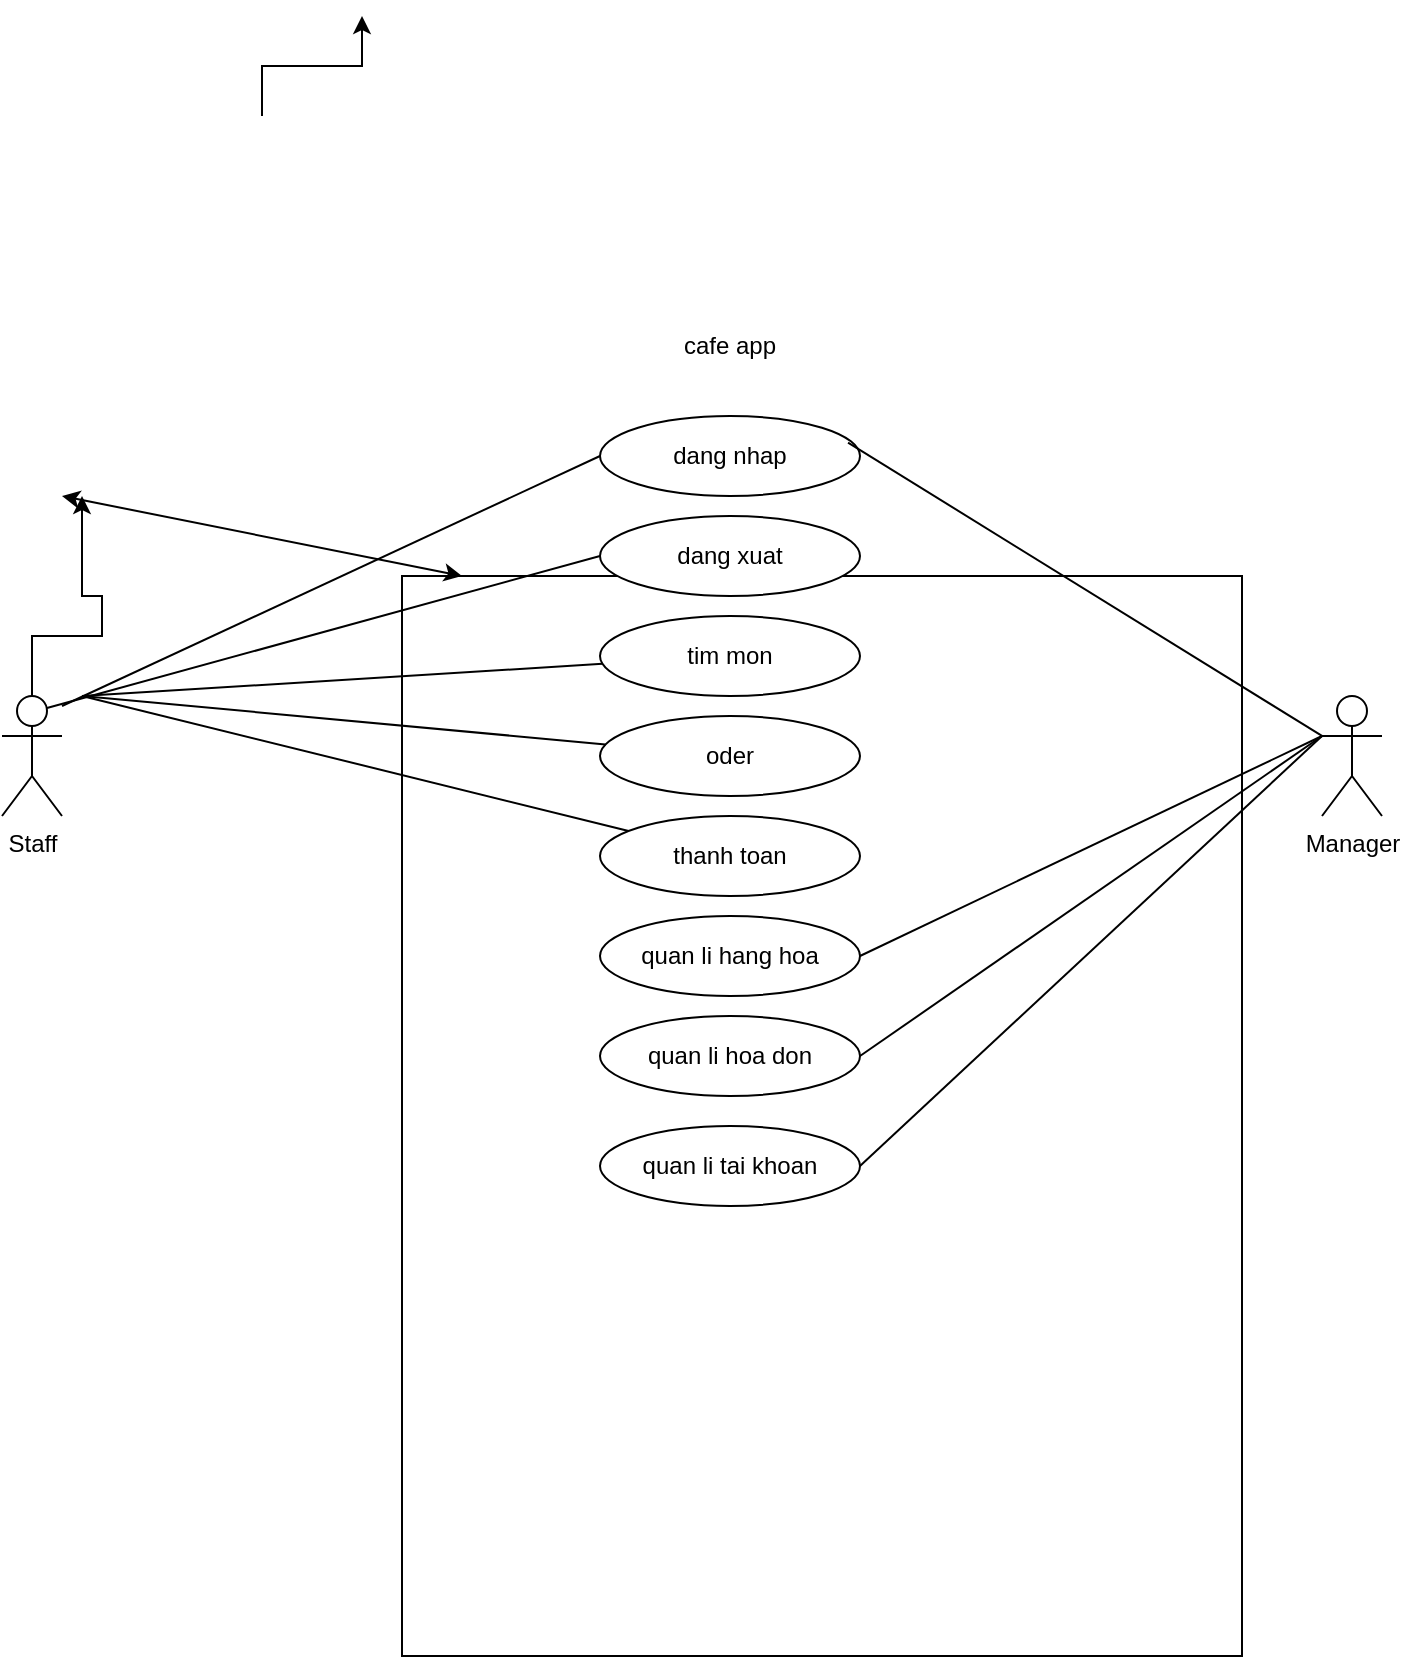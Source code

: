 <mxfile version="20.4.1" type="device"><diagram id="prtHgNgQTEPvFCAcTncT" name="Page-1"><mxGraphModel dx="1444" dy="1793" grid="1" gridSize="10" guides="1" tooltips="1" connect="1" arrows="1" fold="1" page="1" pageScale="1" pageWidth="827" pageHeight="1169" math="0" shadow="0"><root><mxCell id="0"/><mxCell id="1" parent="0"/><mxCell id="PuzMRPzUyYlG8blkbyJB-1" value="" style="rounded=0;whiteSpace=wrap;html=1;" vertex="1" parent="1"><mxGeometry x="250" y="270" width="420" height="540" as="geometry"/></mxCell><mxCell id="PuzMRPzUyYlG8blkbyJB-2" value="cafe app" style="text;html=1;strokeColor=none;fillColor=none;align=center;verticalAlign=middle;whiteSpace=wrap;rounded=0;" vertex="1" parent="1"><mxGeometry x="384" y="140" width="60" height="30" as="geometry"/></mxCell><mxCell id="PuzMRPzUyYlG8blkbyJB-31" style="edgeStyle=orthogonalEdgeStyle;rounded=0;orthogonalLoop=1;jettySize=auto;html=1;" edge="1" parent="1" source="PuzMRPzUyYlG8blkbyJB-3"><mxGeometry relative="1" as="geometry"><mxPoint x="90.0" y="230" as="targetPoint"/><Array as="points"><mxPoint x="65" y="300"/><mxPoint x="100" y="300"/><mxPoint x="100" y="280"/><mxPoint x="90" y="280"/></Array></mxGeometry></mxCell><mxCell id="PuzMRPzUyYlG8blkbyJB-3" value="Staff" style="shape=umlActor;verticalLabelPosition=bottom;verticalAlign=top;html=1;outlineConnect=0;" vertex="1" parent="1"><mxGeometry x="50" y="330" width="30" height="60" as="geometry"/></mxCell><mxCell id="PuzMRPzUyYlG8blkbyJB-4" value="Manager" style="shape=umlActor;verticalLabelPosition=bottom;verticalAlign=top;html=1;outlineConnect=0;" vertex="1" parent="1"><mxGeometry x="710" y="330" width="30" height="60" as="geometry"/></mxCell><mxCell id="PuzMRPzUyYlG8blkbyJB-7" value="dang nhap&lt;br&gt;" style="ellipse;whiteSpace=wrap;html=1;" vertex="1" parent="1"><mxGeometry x="349" y="190" width="130" height="40" as="geometry"/></mxCell><mxCell id="PuzMRPzUyYlG8blkbyJB-8" value="dang xuat" style="ellipse;whiteSpace=wrap;html=1;" vertex="1" parent="1"><mxGeometry x="349" y="240" width="130" height="40" as="geometry"/></mxCell><mxCell id="PuzMRPzUyYlG8blkbyJB-9" value="tim mon" style="ellipse;whiteSpace=wrap;html=1;" vertex="1" parent="1"><mxGeometry x="349" y="290" width="130" height="40" as="geometry"/></mxCell><mxCell id="PuzMRPzUyYlG8blkbyJB-10" value="oder" style="ellipse;whiteSpace=wrap;html=1;" vertex="1" parent="1"><mxGeometry x="349" y="340" width="130" height="40" as="geometry"/></mxCell><mxCell id="PuzMRPzUyYlG8blkbyJB-11" value="thanh toan" style="ellipse;whiteSpace=wrap;html=1;" vertex="1" parent="1"><mxGeometry x="349" y="390" width="130" height="40" as="geometry"/></mxCell><mxCell id="PuzMRPzUyYlG8blkbyJB-12" value="quan li hang hoa" style="ellipse;whiteSpace=wrap;html=1;" vertex="1" parent="1"><mxGeometry x="349" y="440" width="130" height="40" as="geometry"/></mxCell><mxCell id="PuzMRPzUyYlG8blkbyJB-13" value="quan li hoa don" style="ellipse;whiteSpace=wrap;html=1;" vertex="1" parent="1"><mxGeometry x="349" y="490" width="130" height="40" as="geometry"/></mxCell><mxCell id="PuzMRPzUyYlG8blkbyJB-14" value="quan li tai khoan" style="ellipse;whiteSpace=wrap;html=1;" vertex="1" parent="1"><mxGeometry x="349" y="545" width="130" height="40" as="geometry"/></mxCell><mxCell id="PuzMRPzUyYlG8blkbyJB-15" value="" style="endArrow=none;html=1;rounded=0;exitX=0.75;exitY=0.1;exitDx=0;exitDy=0;exitPerimeter=0;entryX=0;entryY=0.5;entryDx=0;entryDy=0;" edge="1" parent="1" source="PuzMRPzUyYlG8blkbyJB-3" target="PuzMRPzUyYlG8blkbyJB-8"><mxGeometry width="50" height="50" relative="1" as="geometry"><mxPoint x="120" y="360" as="sourcePoint"/><mxPoint x="170" y="310" as="targetPoint"/></mxGeometry></mxCell><mxCell id="PuzMRPzUyYlG8blkbyJB-17" value="" style="endArrow=none;html=1;rounded=0;entryX=0;entryY=0.5;entryDx=0;entryDy=0;" edge="1" parent="1" target="PuzMRPzUyYlG8blkbyJB-7"><mxGeometry width="50" height="50" relative="1" as="geometry"><mxPoint x="80" y="335" as="sourcePoint"/><mxPoint x="130" y="285" as="targetPoint"/></mxGeometry></mxCell><mxCell id="PuzMRPzUyYlG8blkbyJB-18" value="" style="endArrow=none;html=1;rounded=0;" edge="1" parent="1" target="PuzMRPzUyYlG8blkbyJB-9"><mxGeometry width="50" height="50" relative="1" as="geometry"><mxPoint x="90" y="330" as="sourcePoint"/><mxPoint x="359" y="270" as="targetPoint"/></mxGeometry></mxCell><mxCell id="PuzMRPzUyYlG8blkbyJB-19" value="" style="endArrow=none;html=1;rounded=0;" edge="1" parent="1" target="PuzMRPzUyYlG8blkbyJB-10"><mxGeometry width="50" height="50" relative="1" as="geometry"><mxPoint x="90" y="330" as="sourcePoint"/><mxPoint x="369" y="280" as="targetPoint"/></mxGeometry></mxCell><mxCell id="PuzMRPzUyYlG8blkbyJB-20" value="" style="endArrow=none;html=1;rounded=0;" edge="1" parent="1" target="PuzMRPzUyYlG8blkbyJB-11"><mxGeometry width="50" height="50" relative="1" as="geometry"><mxPoint x="90" y="330" as="sourcePoint"/><mxPoint x="379" y="290" as="targetPoint"/></mxGeometry></mxCell><mxCell id="PuzMRPzUyYlG8blkbyJB-21" value="" style="endArrow=none;html=1;rounded=0;exitX=0.954;exitY=0.333;exitDx=0;exitDy=0;exitPerimeter=0;entryX=0;entryY=0.333;entryDx=0;entryDy=0;entryPerimeter=0;" edge="1" parent="1" source="PuzMRPzUyYlG8blkbyJB-7" target="PuzMRPzUyYlG8blkbyJB-4"><mxGeometry width="50" height="50" relative="1" as="geometry"><mxPoint x="490" y="310" as="sourcePoint"/><mxPoint x="540" y="260" as="targetPoint"/></mxGeometry></mxCell><mxCell id="PuzMRPzUyYlG8blkbyJB-22" value="" style="endArrow=none;html=1;rounded=0;exitX=1;exitY=0.5;exitDx=0;exitDy=0;" edge="1" parent="1" source="PuzMRPzUyYlG8blkbyJB-12"><mxGeometry width="50" height="50" relative="1" as="geometry"><mxPoint x="480" y="330" as="sourcePoint"/><mxPoint x="710" y="350" as="targetPoint"/></mxGeometry></mxCell><mxCell id="PuzMRPzUyYlG8blkbyJB-23" value="" style="endArrow=none;html=1;rounded=0;exitX=1;exitY=0.5;exitDx=0;exitDy=0;" edge="1" parent="1" source="PuzMRPzUyYlG8blkbyJB-13"><mxGeometry width="50" height="50" relative="1" as="geometry"><mxPoint x="489" y="470" as="sourcePoint"/><mxPoint x="710" y="350" as="targetPoint"/></mxGeometry></mxCell><mxCell id="PuzMRPzUyYlG8blkbyJB-24" value="" style="endArrow=none;html=1;rounded=0;exitX=1;exitY=0.5;exitDx=0;exitDy=0;" edge="1" parent="1" source="PuzMRPzUyYlG8blkbyJB-14"><mxGeometry width="50" height="50" relative="1" as="geometry"><mxPoint x="499" y="480" as="sourcePoint"/><mxPoint x="710" y="350" as="targetPoint"/></mxGeometry></mxCell><mxCell id="PuzMRPzUyYlG8blkbyJB-34" value="" style="endArrow=classic;startArrow=classic;html=1;rounded=0;" edge="1" parent="1"><mxGeometry width="50" height="50" relative="1" as="geometry"><mxPoint x="80" y="230" as="sourcePoint"/><mxPoint x="280" y="270" as="targetPoint"/></mxGeometry></mxCell><mxCell id="PuzMRPzUyYlG8blkbyJB-35" value="" style="edgeStyle=elbowEdgeStyle;elbow=vertical;endArrow=classic;html=1;rounded=0;" edge="1" parent="1"><mxGeometry width="50" height="50" relative="1" as="geometry"><mxPoint x="180" y="40" as="sourcePoint"/><mxPoint x="230" y="-10" as="targetPoint"/></mxGeometry></mxCell></root></mxGraphModel></diagram></mxfile>